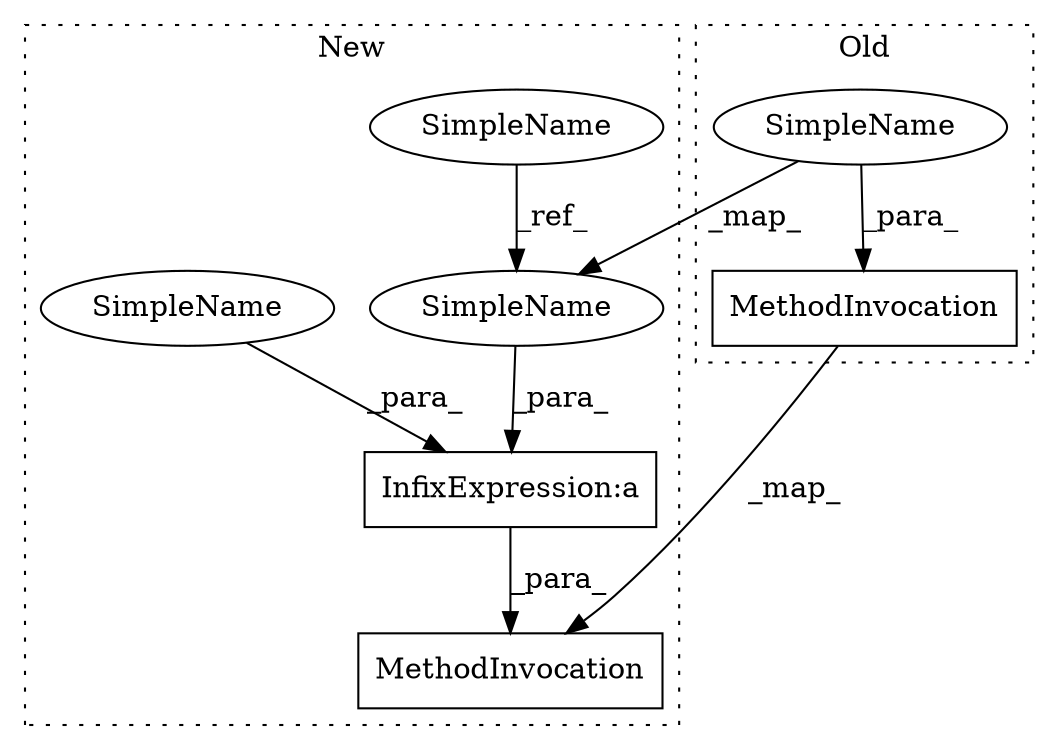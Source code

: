 digraph G {
subgraph cluster0 {
2 [label="MethodInvocation" a="32" s="609,634" l="16,1" shape="box"];
4 [label="SimpleName" a="42" s="625" l="9" shape="ellipse"];
label = "Old";
style="dotted";
}
subgraph cluster1 {
1 [label="MethodInvocation" a="32" s="1049,1099" l="16,1" shape="box"];
3 [label="SimpleName" a="42" s="1031" l="9" shape="ellipse"];
5 [label="SimpleName" a="42" s="1065" l="9" shape="ellipse"];
6 [label="SimpleName" a="42" s="1078" l="21" shape="ellipse"];
7 [label="InfixExpression:a" a="27" s="1074" l="4" shape="box"];
label = "New";
style="dotted";
}
2 -> 1 [label="_map_"];
3 -> 5 [label="_ref_"];
4 -> 5 [label="_map_"];
4 -> 2 [label="_para_"];
5 -> 7 [label="_para_"];
6 -> 7 [label="_para_"];
7 -> 1 [label="_para_"];
}